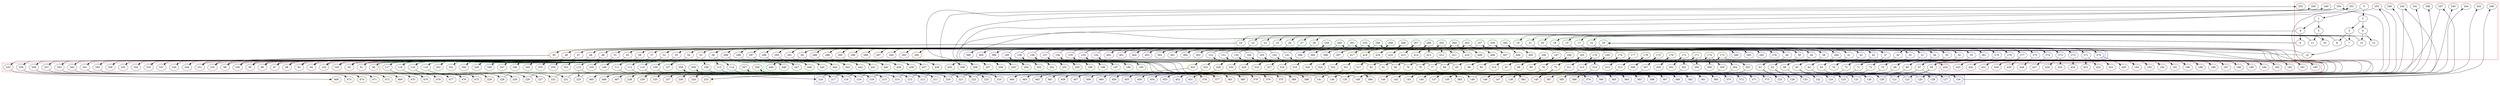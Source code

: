 strict digraph  {
	subgraph cluster_3 {
		graph [color=orange];
		45;
		46;
		47;
		48;
		49;
		50;
		51;
		52;
		53;
		54;
		55;
		56;
		57;
		58;
		59;
		285;
		286;
		287;
		288;
		289;
		290;
		291;
		292;
		293;
		294;
		295;
		296;
		297;
		298;
		299;
	}
	subgraph cluster_6 {
		graph [color=red];
		90;
		91;
		92;
		93;
		94;
		95;
		96;
		97;
		98;
		99;
		100;
		101;
		102;
		103;
		104;
		330;
		331;
		332;
		333;
		334;
		335;
		336;
		337;
		338;
		339;
		340;
		341;
		342;
		343;
		344;
	}
	subgraph cluster_2 {
		graph [color=blue];
		30;
		31;
		32;
		33;
		34;
		35;
		36;
		37;
		38;
		39;
		40;
		41;
		42;
		43;
		44;
		270;
		271;
		272;
		273;
		274;
		275;
		276;
		277;
		278;
		279;
		280;
		281;
		282;
		283;
		284;
	}
	subgraph cluster_11 {
		graph [color=yellow];
		165;
		166;
		167;
		168;
		169;
		170;
		171;
		172;
		173;
		174;
		175;
		176;
		177;
		178;
		179;
		405;
		406;
		407;
		408;
		409;
		410;
		411;
		412;
		413;
		414;
		415;
		416;
		417;
		418;
		419;
	}
	subgraph cluster_5 {
		graph [color=yellow];
		75;
		76;
		77;
		78;
		79;
		80;
		81;
		82;
		83;
		84;
		85;
		86;
		87;
		88;
		89;
		315;
		316;
		317;
		318;
		319;
		320;
		321;
		322;
		323;
		324;
		325;
		326;
		327;
		328;
		329;
	}
	subgraph cluster_7 {
		graph [color=green];
		105;
		106;
		107;
		108;
		109;
		110;
		111;
		112;
		113;
		114;
		115;
		116;
		117;
		118;
		119;
		345;
		346;
		347;
		348;
		349;
		350;
		351;
		352;
		353;
		354;
		355;
		356;
		357;
		358;
		359;
	}
	subgraph cluster_0 {
		graph [color=red];
		0 -> 1;
		0 -> 2;
		1 -> 4;
		1 -> 5;
		2 -> 3;
		2 -> 6;
		3 -> 7;
		3 -> 8;
		4 -> 9;
		5 -> 10;
		5 -> 11;
		6 -> 12;
		6 -> 13;
		7 -> 14;
		240;
		241;
		242;
		243;
		244;
		245;
		246;
		247;
		248;
		249;
		250;
		251;
		252;
		253;
		254;
	}
	subgraph cluster_8 {
		graph [color=blue];
		120;
		121;
		122;
		123;
		124;
		125;
		126;
		127;
		128;
		129;
		130;
		131;
		132;
		133;
		134;
		360;
		361;
		362;
		363;
		364;
		365;
		366;
		367;
		368;
		369;
		370;
		371;
		372;
		373;
		374;
	}
	subgraph cluster_1 {
		graph [color=green];
		15;
		16;
		17;
		18;
		19;
		20;
		21;
		22;
		23;
		24;
		25;
		26;
		27;
		28;
		29;
		255;
		256;
		257;
		258;
		259;
		260;
		261;
		262;
		263;
		264;
		265;
		266;
		267;
		268;
		269;
	}
	subgraph cluster_9 {
		graph [color=orange];
		135;
		136;
		137;
		138;
		139;
		140;
		141;
		142;
		143;
		144;
		145;
		146;
		147;
		148;
		149;
		375;
		376;
		377;
		378;
		379;
		380;
		381;
		382;
		383;
		384;
		385;
		386;
		387;
		388;
		389;
	}
	subgraph cluster_10 {
		graph [color=grey];
		150;
		151;
		152;
		153;
		154;
		155;
		156;
		157;
		158;
		159;
		160;
		161;
		162;
		163;
		164;
		390;
		391;
		392;
		393;
		394;
		395;
		396;
		397;
		398;
		399;
		400;
		401;
		402;
		403;
		404;
	}
	subgraph cluster_4 {
		graph [color=grey];
		60;
		61;
		62;
		63;
		64;
		65;
		66;
		67;
		68;
		69;
		70;
		71;
		72;
		73;
		74;
		300;
		301;
		302;
		303;
		304;
		305;
		306;
		307;
		308;
		309;
		310;
		311;
		312;
		313;
		314;
	}
	subgraph cluster_12 {
		graph [color=red];
		180;
		181;
		182;
		183;
		184;
		185;
		186;
		187;
		188;
		189;
		190;
		191;
		192;
		193;
		194;
		420;
		421;
		422;
		423;
		424;
		425;
		426;
		427;
		428;
		429;
		430;
		431;
		432;
		433;
		434;
	}
	subgraph cluster_13 {
		graph [color=green];
		195;
		196;
		197;
		198;
		199;
		200;
		201;
		202;
		203;
		204;
		205;
		206;
		207;
		208;
		209;
		435;
		436;
		437;
		438;
		439;
		440;
		441;
		442;
		443;
		444;
		445;
		446;
		447;
		448;
		449;
	}
	subgraph cluster_14 {
		graph [color=blue];
		210;
		211;
		212;
		213;
		214;
		215;
		216;
		217;
		218;
		219;
		220;
		221;
		222;
		223;
		224;
		450;
		451;
		452;
		453;
		454;
		455;
		456;
		457;
		458;
		459;
		460;
		461;
		462;
		463;
		464;
	}
	subgraph cluster_15 {
		graph [color=orange];
		225;
		226;
		227;
		228;
		229;
		230;
		231;
		232;
		233;
		234;
		235;
		236;
		237;
		238;
		239;
		465;
		466;
		467;
		468;
		469;
		470;
		471;
		472;
		473;
		474;
		475;
		476;
		477;
		478;
		479;
	}
	4 -> 18;
	7 -> 15;
	8 -> 16;
	8 -> 17;
	9 -> 19;
	9 -> 20;
	10 -> 21;
	10 -> 22;
	11 -> 23;
	11 -> 24;
	12 -> 25;
	12 -> 26;
	13 -> 27;
	13 -> 28;
	14 -> 29;
	14 -> 30;
	15 -> 31;
	15 -> 32;
	16 -> 33;
	16 -> 34;
	17 -> 35;
	17 -> 36;
	18 -> 37;
	18 -> 38;
	19 -> 39;
	19 -> 40;
	20 -> 41;
	20 -> 42;
	21 -> 43;
	21 -> 44;
	22 -> 45;
	22 -> 46;
	23 -> 47;
	23 -> 48;
	24 -> 49;
	24 -> 50;
	25 -> 51;
	25 -> 52;
	26 -> 53;
	26 -> 54;
	27 -> 55;
	27 -> 56;
	28 -> 57;
	28 -> 58;
	29 -> 59;
	29 -> 60;
	30 -> 61;
	30 -> 62;
	31 -> 63;
	31 -> 64;
	32 -> 65;
	32 -> 66;
	33 -> 67;
	33 -> 68;
	34 -> 69;
	34 -> 70;
	35 -> 71;
	35 -> 72;
	36 -> 73;
	36 -> 74;
	37 -> 75;
	37 -> 76;
	38 -> 77;
	38 -> 78;
	39 -> 79;
	39 -> 80;
	40 -> 81;
	40 -> 82;
	41 -> 83;
	41 -> 84;
	42 -> 85;
	42 -> 86;
	43 -> 87;
	43 -> 88;
	44 -> 89;
	44 -> 90;
	45 -> 91;
	45 -> 92;
	46 -> 93;
	46 -> 94;
	47 -> 95;
	47 -> 96;
	48 -> 97;
	48 -> 98;
	49 -> 99;
	49 -> 100;
	50 -> 101;
	50 -> 102;
	51 -> 103;
	51 -> 104;
	52 -> 105;
	52 -> 106;
	53 -> 107;
	53 -> 108;
	54 -> 109;
	54 -> 110;
	55 -> 111;
	55 -> 112;
	56 -> 113;
	56 -> 114;
	57 -> 115;
	57 -> 116;
	58 -> 117;
	58 -> 118;
	59 -> 119;
	59 -> 120;
	60 -> 121;
	60 -> 122;
	61 -> 123;
	61 -> 124;
	62 -> 125;
	62 -> 126;
	63 -> 127;
	63 -> 128;
	64 -> 129;
	64 -> 130;
	65 -> 131;
	65 -> 132;
	66 -> 133;
	67 -> 134;
	67 -> 135;
	68 -> 136;
	68 -> 137;
	69 -> 138;
	69 -> 139;
	70 -> 140;
	71 -> 141;
	71 -> 142;
	72 -> 143;
	73 -> 144;
	75 -> 145;
	75 -> 146;
	76 -> 147;
	76 -> 148;
	77 -> 149;
	77 -> 150;
	78 -> 151;
	78 -> 152;
	79 -> 153;
	79 -> 154;
	80 -> 155;
	80 -> 156;
	81 -> 157;
	81 -> 158;
	82 -> 159;
	82 -> 160;
	83 -> 161;
	83 -> 162;
	84 -> 163;
	84 -> 164;
	85 -> 165;
	85 -> 166;
	86 -> 167;
	86 -> 168;
	87 -> 169;
	87 -> 170;
	88 -> 171;
	88 -> 172;
	89 -> 173;
	89 -> 174;
	90 -> 175;
	90 -> 176;
	91 -> 177;
	91 -> 178;
	92 -> 179;
	92 -> 180;
	93 -> 181;
	93 -> 182;
	94 -> 183;
	94 -> 184;
	95 -> 185;
	95 -> 186;
	96 -> 187;
	96 -> 188;
	97 -> 189;
	97 -> 190;
	98 -> 191;
	98 -> 192;
	99 -> 193;
	99 -> 194;
	100 -> 195;
	100 -> 196;
	101 -> 197;
	101 -> 198;
	102 -> 199;
	103 -> 200;
	103 -> 201;
	104 -> 202;
	104 -> 203;
	105 -> 204;
	105 -> 205;
	106 -> 206;
	106 -> 207;
	107 -> 208;
	107 -> 209;
	108 -> 210;
	108 -> 211;
	109 -> 212;
	109 -> 213;
	110 -> 214;
	110 -> 215;
	111 -> 216;
	111 -> 217;
	112 -> 218;
	112 -> 219;
	113 -> 220;
	113 -> 221;
	114 -> 222;
	114 -> 223;
	115 -> 224;
	115 -> 225;
	116 -> 226;
	116 -> 227;
	117 -> 228;
	117 -> 229;
	118 -> 230;
	119 -> 231;
	119 -> 232;
	120 -> 233;
	120 -> 234;
	121 -> 235;
	121 -> 236;
	122 -> 237;
	123 -> 238;
	123 -> 239;
	124 -> 240;
	125 -> 241;
	127 -> 242;
	127 -> 243;
	128 -> 244;
	129 -> 245;
	131 -> 246;
	134 -> 247;
	134 -> 248;
	135 -> 249;
	136 -> 250;
	138 -> 251;
	141 -> 252;
	145 -> 253;
	145 -> 254;
	146 -> 255;
	146 -> 256;
	147 -> 257;
	147 -> 258;
	148 -> 259;
	148 -> 260;
	149 -> 261;
	149 -> 262;
	150 -> 263;
	150 -> 264;
	151 -> 265;
	151 -> 266;
	152 -> 267;
	152 -> 268;
	153 -> 269;
	153 -> 270;
	154 -> 271;
	154 -> 272;
	155 -> 273;
	155 -> 274;
	156 -> 275;
	156 -> 276;
	157 -> 277;
	157 -> 278;
	158 -> 279;
	158 -> 280;
	159 -> 281;
	159 -> 282;
	160 -> 283;
	161 -> 284;
	161 -> 285;
	162 -> 286;
	162 -> 287;
	163 -> 288;
	163 -> 289;
	164 -> 290;
	165 -> 291;
	165 -> 292;
	166 -> 293;
	167 -> 294;
	169 -> 295;
	169 -> 296;
	170 -> 297;
	170 -> 298;
	171 -> 299;
	171 -> 300;
	172 -> 301;
	172 -> 302;
	173 -> 303;
	173 -> 304;
	174 -> 305;
	174 -> 306;
	175 -> 307;
	175 -> 308;
	176 -> 309;
	177 -> 310;
	177 -> 311;
	178 -> 312;
	178 -> 313;
	179 -> 314;
	179 -> 315;
	180 -> 316;
	181 -> 317;
	181 -> 318;
	182 -> 319;
	183 -> 320;
	185 -> 321;
	185 -> 322;
	186 -> 323;
	186 -> 324;
	187 -> 325;
	187 -> 326;
	188 -> 327;
	189 -> 328;
	189 -> 329;
	190 -> 330;
	191 -> 331;
	193 -> 332;
	193 -> 333;
	194 -> 334;
	195 -> 335;
	197 -> 336;
	200 -> 337;
	200 -> 338;
	201 -> 339;
	201 -> 340;
	202 -> 341;
	202 -> 342;
	203 -> 343;
	203 -> 344;
	204 -> 345;
	204 -> 346;
	205 -> 347;
	205 -> 348;
	206 -> 349;
	206 -> 350;
	207 -> 351;
	208 -> 352;
	208 -> 353;
	209 -> 354;
	209 -> 355;
	210 -> 356;
	210 -> 357;
	211 -> 358;
	212 -> 359;
	212 -> 360;
	213 -> 361;
	214 -> 362;
	216 -> 363;
	216 -> 364;
	217 -> 365;
	217 -> 366;
	218 -> 367;
	218 -> 368;
	219 -> 369;
	220 -> 370;
	220 -> 371;
	221 -> 372;
	222 -> 373;
	224 -> 374;
	224 -> 375;
	225 -> 376;
	226 -> 377;
	228 -> 378;
	231 -> 379;
	231 -> 380;
	232 -> 381;
	233 -> 382;
	235 -> 383;
	238 -> 384;
	242 -> 385;
	247 -> 386;
	253 -> 387;
	253 -> 388;
	254 -> 389;
	254 -> 390;
	255 -> 391;
	255 -> 392;
	256 -> 393;
	256 -> 394;
	257 -> 395;
	257 -> 396;
	258 -> 397;
	258 -> 398;
	259 -> 399;
	259 -> 400;
	260 -> 401;
	260 -> 402;
	261 -> 403;
	261 -> 404;
	262 -> 405;
	262 -> 406;
	263 -> 407;
	263 -> 408;
	264 -> 409;
	264 -> 410;
	265 -> 411;
	265 -> 412;
	266 -> 413;
	266 -> 414;
	267 -> 415;
	267 -> 416;
	268 -> 417;
	269 -> 418;
	269 -> 419;
	270 -> 420;
	270 -> 421;
	271 -> 422;
	271 -> 423;
	272 -> 424;
	273 -> 425;
	273 -> 426;
	274 -> 427;
	275 -> 428;
	277 -> 429;
	277 -> 430;
	278 -> 431;
	279 -> 432;
	281 -> 433;
	284 -> 434;
	284 -> 435;
	285 -> 436;
	286 -> 437;
	288 -> 438;
	291 -> 439;
	295 -> 440;
	295 -> 441;
	296 -> 442;
	296 -> 443;
	297 -> 444;
	297 -> 445;
	298 -> 446;
	299 -> 447;
	299 -> 448;
	300 -> 449;
	301 -> 450;
	303 -> 451;
	303 -> 452;
	304 -> 453;
	305 -> 454;
	307 -> 455;
	310 -> 456;
	310 -> 457;
	311 -> 458;
	312 -> 459;
	314 -> 460;
	317 -> 461;
	321 -> 462;
	321 -> 463;
	322 -> 464;
	323 -> 465;
	325 -> 466;
	328 -> 467;
	332 -> 468;
	337 -> 469;
	337 -> 470;
	338 -> 471;
	338 -> 472;
	339 -> 473;
	339 -> 474;
	340 -> 475;
	341 -> 476;
	341 -> 477;
	342 -> 478;
	343 -> 479;
}
